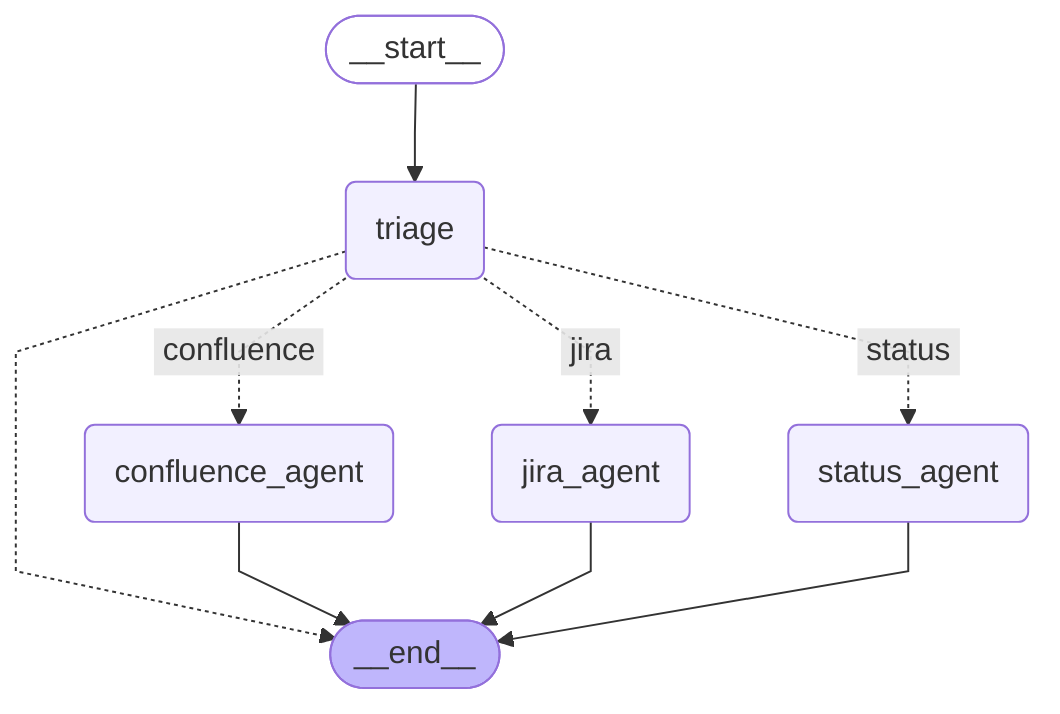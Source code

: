 ---
config:
  flowchart:
    curve: linear
---
graph TD;
	__start__([<p>__start__</p>]):::first
	triage(triage)
	jira_agent(jira_agent)
	confluence_agent(confluence_agent)
	status_agent(status_agent)
	__end__([<p>__end__</p>]):::last
	__start__ --> triage;
	triage -.-> __end__;
	triage -. &nbsp;confluence&nbsp; .-> confluence_agent;
	triage -. &nbsp;jira&nbsp; .-> jira_agent;
	triage -. &nbsp;status&nbsp; .-> status_agent;
	confluence_agent --> __end__;
	jira_agent --> __end__;
	status_agent --> __end__;
	classDef default fill:#f2f0ff,line-height:1.2
	classDef first fill-opacity:0
	classDef last fill:#bfb6fc